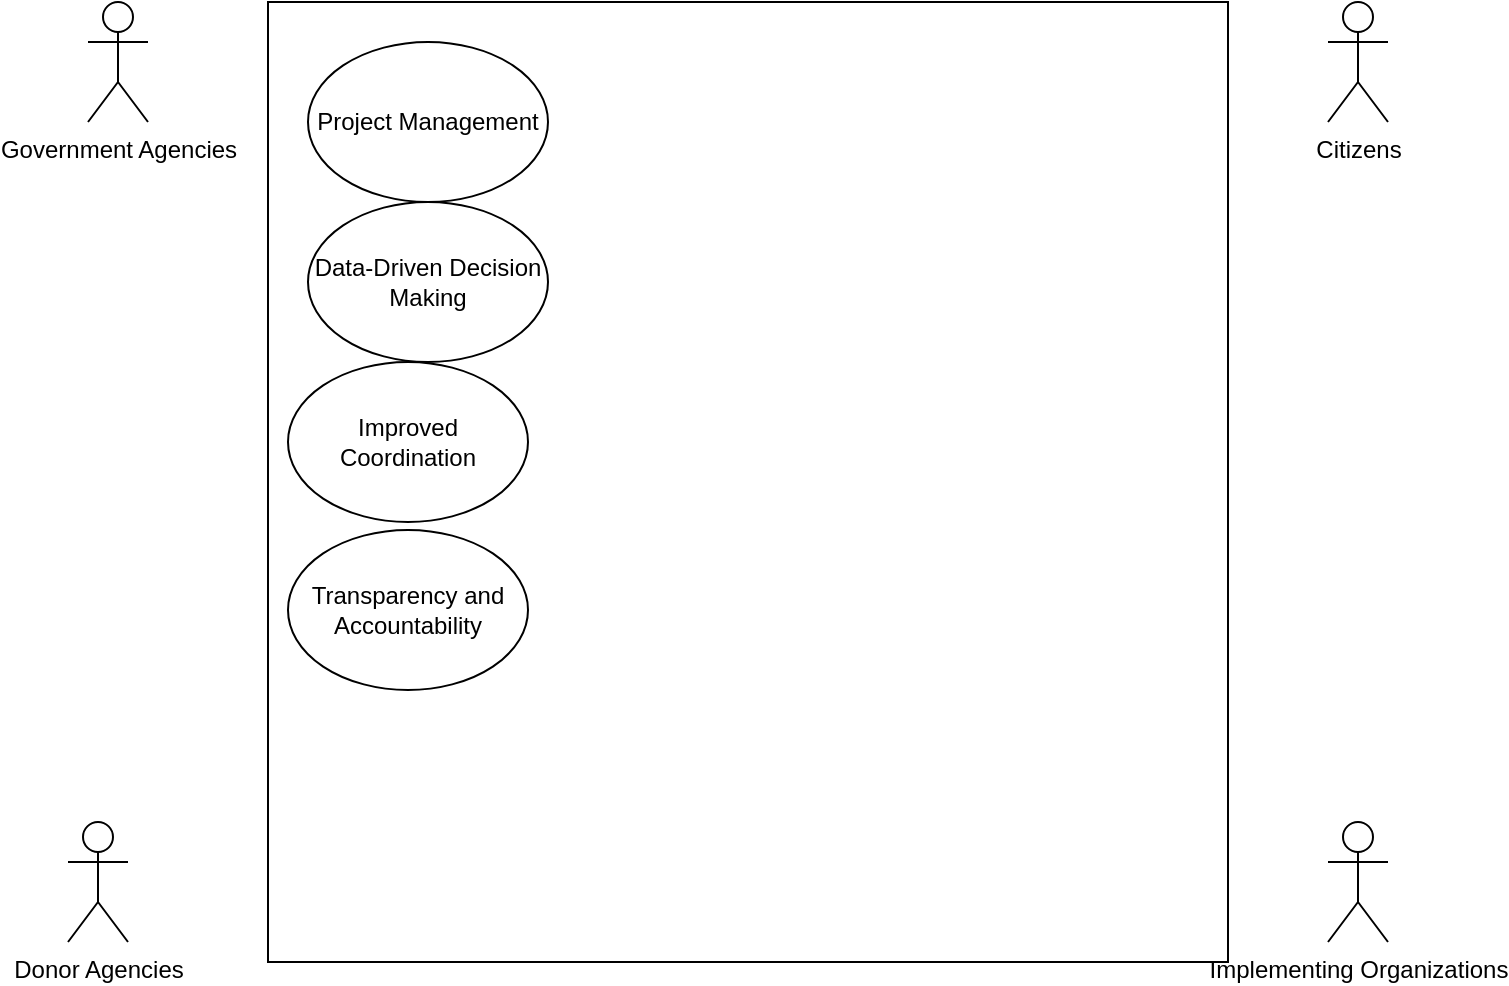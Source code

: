 <mxfile version="24.3.1" type="github">
  <diagram name="Page-1" id="Dmjo71Lcl-OfX87rBMfT">
    <mxGraphModel dx="1312" dy="715" grid="1" gridSize="10" guides="1" tooltips="1" connect="1" arrows="1" fold="1" page="1" pageScale="1" pageWidth="850" pageHeight="1100" math="0" shadow="0">
      <root>
        <mxCell id="0" />
        <mxCell id="1" parent="0" />
        <mxCell id="hPw8DL4wyIfRUR1PFFiF-1" value="Government Agencies" style="shape=umlActor;verticalLabelPosition=bottom;verticalAlign=top;html=1;outlineConnect=0;" vertex="1" parent="1">
          <mxGeometry x="130" y="260" width="30" height="60" as="geometry" />
        </mxCell>
        <mxCell id="hPw8DL4wyIfRUR1PFFiF-2" value="Donor Agencies" style="shape=umlActor;verticalLabelPosition=bottom;verticalAlign=top;html=1;outlineConnect=0;" vertex="1" parent="1">
          <mxGeometry x="120" y="670" width="30" height="60" as="geometry" />
        </mxCell>
        <mxCell id="hPw8DL4wyIfRUR1PFFiF-3" value="Implementing Organizations" style="shape=umlActor;verticalLabelPosition=bottom;verticalAlign=top;html=1;outlineConnect=0;" vertex="1" parent="1">
          <mxGeometry x="750" y="670" width="30" height="60" as="geometry" />
        </mxCell>
        <mxCell id="hPw8DL4wyIfRUR1PFFiF-4" value="Citizens" style="shape=umlActor;verticalLabelPosition=bottom;verticalAlign=top;html=1;outlineConnect=0;" vertex="1" parent="1">
          <mxGeometry x="750" y="260" width="30" height="60" as="geometry" />
        </mxCell>
        <mxCell id="hPw8DL4wyIfRUR1PFFiF-6" value="" style="whiteSpace=wrap;html=1;aspect=fixed;" vertex="1" parent="1">
          <mxGeometry x="220" y="260" width="480" height="480" as="geometry" />
        </mxCell>
        <mxCell id="hPw8DL4wyIfRUR1PFFiF-8" value="Project Management" style="ellipse;whiteSpace=wrap;html=1;" vertex="1" parent="1">
          <mxGeometry x="240" y="280" width="120" height="80" as="geometry" />
        </mxCell>
        <mxCell id="hPw8DL4wyIfRUR1PFFiF-9" value="Data-Driven Decision Making" style="ellipse;whiteSpace=wrap;html=1;" vertex="1" parent="1">
          <mxGeometry x="240" y="360" width="120" height="80" as="geometry" />
        </mxCell>
        <mxCell id="hPw8DL4wyIfRUR1PFFiF-10" value="Improved Coordination" style="ellipse;whiteSpace=wrap;html=1;" vertex="1" parent="1">
          <mxGeometry x="230" y="440" width="120" height="80" as="geometry" />
        </mxCell>
        <mxCell id="hPw8DL4wyIfRUR1PFFiF-11" value="Transparency and Accountability" style="ellipse;whiteSpace=wrap;html=1;" vertex="1" parent="1">
          <mxGeometry x="230" y="524" width="120" height="80" as="geometry" />
        </mxCell>
      </root>
    </mxGraphModel>
  </diagram>
</mxfile>
